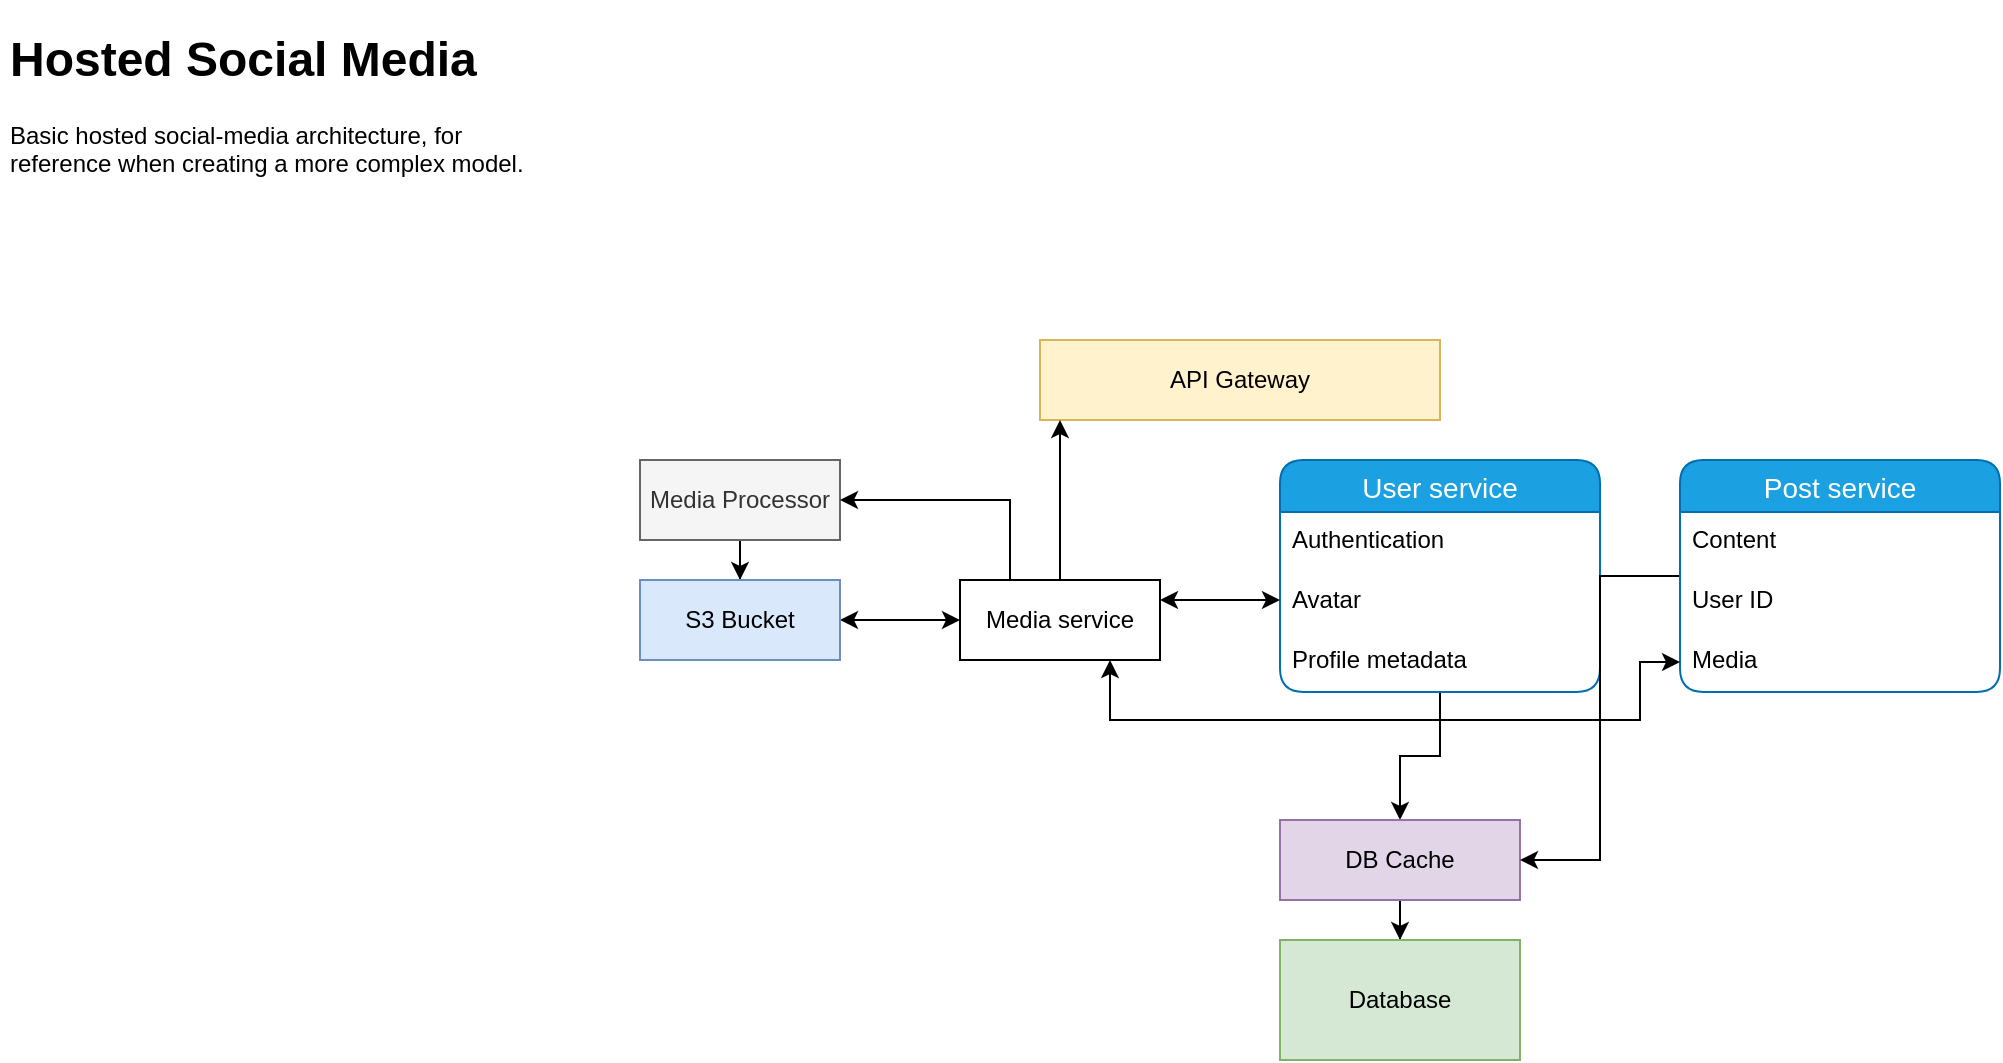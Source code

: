 <mxfile version="14.6.13" type="github">
  <diagram id="mL9w_366kzxKiF0mCm1G" name="Page-1">
    <mxGraphModel dx="983" dy="552" grid="1" gridSize="10" guides="1" tooltips="1" connect="1" arrows="1" fold="1" page="1" pageScale="1" pageWidth="1100" pageHeight="850" math="0" shadow="0">
      <root>
        <mxCell id="0" />
        <mxCell id="1" parent="0" />
        <mxCell id="jiQC90cPwVuRdfgTzNis-1" value="&lt;h1&gt;Hosted Social Media&lt;/h1&gt;&lt;p&gt;Basic hosted social-media architecture, for reference when creating a more complex model.&lt;/p&gt;" style="text;html=1;strokeColor=none;fillColor=none;spacing=5;spacingTop=-20;whiteSpace=wrap;overflow=hidden;rounded=0;" vertex="1" parent="1">
          <mxGeometry x="40" y="40" width="280" height="80" as="geometry" />
        </mxCell>
        <mxCell id="jiQC90cPwVuRdfgTzNis-6" value="API Gateway" style="whiteSpace=wrap;html=1;align=center;fillColor=#fff2cc;strokeColor=#d6b656;" vertex="1" parent="1">
          <mxGeometry x="560" y="200" width="200" height="40" as="geometry" />
        </mxCell>
        <mxCell id="jiQC90cPwVuRdfgTzNis-10" style="edgeStyle=orthogonalEdgeStyle;rounded=0;orthogonalLoop=1;jettySize=auto;html=1;entryX=0.5;entryY=0;entryDx=0;entryDy=0;" edge="1" parent="1" source="jiQC90cPwVuRdfgTzNis-7" target="jiQC90cPwVuRdfgTzNis-8">
          <mxGeometry relative="1" as="geometry" />
        </mxCell>
        <mxCell id="jiQC90cPwVuRdfgTzNis-7" value="Media Processor" style="whiteSpace=wrap;html=1;align=center;fillColor=#f5f5f5;strokeColor=#666666;fontColor=#333333;" vertex="1" parent="1">
          <mxGeometry x="360" y="260" width="100" height="40" as="geometry" />
        </mxCell>
        <mxCell id="jiQC90cPwVuRdfgTzNis-15" style="edgeStyle=orthogonalEdgeStyle;rounded=0;orthogonalLoop=1;jettySize=auto;html=1;exitX=1;exitY=0.5;exitDx=0;exitDy=0;startArrow=classic;startFill=1;" edge="1" parent="1" source="jiQC90cPwVuRdfgTzNis-8" target="jiQC90cPwVuRdfgTzNis-13">
          <mxGeometry relative="1" as="geometry">
            <mxPoint x="460" y="320" as="sourcePoint" />
            <mxPoint x="520" y="311" as="targetPoint" />
            <Array as="points">
              <mxPoint x="520" y="340" />
              <mxPoint x="520" y="340" />
            </Array>
          </mxGeometry>
        </mxCell>
        <mxCell id="jiQC90cPwVuRdfgTzNis-8" value="S3 Bucket" style="whiteSpace=wrap;html=1;align=center;fillColor=#dae8fc;strokeColor=#6c8ebf;" vertex="1" parent="1">
          <mxGeometry x="360" y="320" width="100" height="40" as="geometry" />
        </mxCell>
        <mxCell id="jiQC90cPwVuRdfgTzNis-17" style="edgeStyle=orthogonalEdgeStyle;rounded=0;orthogonalLoop=1;jettySize=auto;html=1;entryX=1;entryY=0.5;entryDx=0;entryDy=0;exitX=0.25;exitY=0;exitDx=0;exitDy=0;" edge="1" parent="1" source="jiQC90cPwVuRdfgTzNis-13" target="jiQC90cPwVuRdfgTzNis-7">
          <mxGeometry relative="1" as="geometry" />
        </mxCell>
        <mxCell id="jiQC90cPwVuRdfgTzNis-19" value="" style="edgeStyle=orthogonalEdgeStyle;rounded=0;orthogonalLoop=1;jettySize=auto;html=1;entryX=0.05;entryY=1;entryDx=0;entryDy=0;entryPerimeter=0;" edge="1" parent="1" source="jiQC90cPwVuRdfgTzNis-13" target="jiQC90cPwVuRdfgTzNis-6">
          <mxGeometry relative="1" as="geometry" />
        </mxCell>
        <mxCell id="jiQC90cPwVuRdfgTzNis-13" value="Media service" style="whiteSpace=wrap;html=1;align=center;" vertex="1" parent="1">
          <mxGeometry x="520" y="320" width="100" height="40" as="geometry" />
        </mxCell>
        <mxCell id="jiQC90cPwVuRdfgTzNis-30" style="edgeStyle=orthogonalEdgeStyle;rounded=0;orthogonalLoop=1;jettySize=auto;html=1;" edge="1" parent="1" source="jiQC90cPwVuRdfgTzNis-22" target="jiQC90cPwVuRdfgTzNis-27">
          <mxGeometry relative="1" as="geometry" />
        </mxCell>
        <mxCell id="jiQC90cPwVuRdfgTzNis-22" value="User service" style="swimlane;fontStyle=0;childLayout=stackLayout;horizontal=1;startSize=26;horizontalStack=0;resizeParent=1;resizeParentMax=0;resizeLast=0;collapsible=1;marginBottom=0;align=center;fontSize=14;rounded=1;swimlaneLine=1;glass=0;fillColor=#1ba1e2;strokeColor=#006EAF;fontColor=#ffffff;" vertex="1" parent="1">
          <mxGeometry x="680" y="260" width="160" height="116" as="geometry" />
        </mxCell>
        <mxCell id="jiQC90cPwVuRdfgTzNis-23" value="Authentication" style="text;strokeColor=none;fillColor=none;spacingLeft=4;spacingRight=4;overflow=hidden;rotatable=0;points=[[0,0.5],[1,0.5]];portConstraint=eastwest;fontSize=12;" vertex="1" parent="jiQC90cPwVuRdfgTzNis-22">
          <mxGeometry y="26" width="160" height="30" as="geometry" />
        </mxCell>
        <mxCell id="jiQC90cPwVuRdfgTzNis-24" value="Avatar" style="text;strokeColor=none;fillColor=none;spacingLeft=4;spacingRight=4;overflow=hidden;rotatable=0;points=[[0,0.5],[1,0.5]];portConstraint=eastwest;fontSize=12;" vertex="1" parent="jiQC90cPwVuRdfgTzNis-22">
          <mxGeometry y="56" width="160" height="30" as="geometry" />
        </mxCell>
        <mxCell id="jiQC90cPwVuRdfgTzNis-25" value="Profile metadata" style="text;strokeColor=none;fillColor=none;spacingLeft=4;spacingRight=4;overflow=hidden;rotatable=0;points=[[0,0.5],[1,0.5]];portConstraint=eastwest;fontSize=12;" vertex="1" parent="jiQC90cPwVuRdfgTzNis-22">
          <mxGeometry y="86" width="160" height="30" as="geometry" />
        </mxCell>
        <mxCell id="jiQC90cPwVuRdfgTzNis-26" style="edgeStyle=orthogonalEdgeStyle;rounded=0;orthogonalLoop=1;jettySize=auto;html=1;entryX=1;entryY=0.25;entryDx=0;entryDy=0;startArrow=classic;startFill=1;" edge="1" parent="1" source="jiQC90cPwVuRdfgTzNis-24" target="jiQC90cPwVuRdfgTzNis-13">
          <mxGeometry relative="1" as="geometry">
            <Array as="points">
              <mxPoint x="660" y="330" />
              <mxPoint x="660" y="330" />
            </Array>
          </mxGeometry>
        </mxCell>
        <mxCell id="jiQC90cPwVuRdfgTzNis-29" style="edgeStyle=orthogonalEdgeStyle;rounded=0;orthogonalLoop=1;jettySize=auto;html=1;" edge="1" parent="1" source="jiQC90cPwVuRdfgTzNis-27" target="jiQC90cPwVuRdfgTzNis-28">
          <mxGeometry relative="1" as="geometry" />
        </mxCell>
        <mxCell id="jiQC90cPwVuRdfgTzNis-27" value="DB Cache" style="whiteSpace=wrap;html=1;align=center;fillColor=#e1d5e7;strokeColor=#9673a6;" vertex="1" parent="1">
          <mxGeometry x="680" y="440" width="120" height="40" as="geometry" />
        </mxCell>
        <mxCell id="jiQC90cPwVuRdfgTzNis-28" value="Database" style="whiteSpace=wrap;html=1;align=center;fillColor=#d5e8d4;strokeColor=#82b366;" vertex="1" parent="1">
          <mxGeometry x="680" y="500" width="120" height="60" as="geometry" />
        </mxCell>
        <mxCell id="jiQC90cPwVuRdfgTzNis-35" style="edgeStyle=orthogonalEdgeStyle;rounded=0;orthogonalLoop=1;jettySize=auto;html=1;entryX=1;entryY=0.5;entryDx=0;entryDy=0;" edge="1" parent="1" source="jiQC90cPwVuRdfgTzNis-31" target="jiQC90cPwVuRdfgTzNis-27">
          <mxGeometry relative="1" as="geometry" />
        </mxCell>
        <mxCell id="jiQC90cPwVuRdfgTzNis-31" value="Post service" style="swimlane;fontStyle=0;childLayout=stackLayout;horizontal=1;startSize=26;horizontalStack=0;resizeParent=1;resizeParentMax=0;resizeLast=0;collapsible=1;marginBottom=0;align=center;fontSize=14;rounded=1;glass=0;fillColor=#1ba1e2;strokeColor=#006EAF;fontColor=#ffffff;" vertex="1" parent="1">
          <mxGeometry x="880" y="260" width="160" height="116" as="geometry" />
        </mxCell>
        <mxCell id="jiQC90cPwVuRdfgTzNis-32" value="Content" style="text;strokeColor=none;fillColor=none;spacingLeft=4;spacingRight=4;overflow=hidden;rotatable=0;points=[[0,0.5],[1,0.5]];portConstraint=eastwest;fontSize=12;" vertex="1" parent="jiQC90cPwVuRdfgTzNis-31">
          <mxGeometry y="26" width="160" height="30" as="geometry" />
        </mxCell>
        <mxCell id="jiQC90cPwVuRdfgTzNis-33" value="User ID" style="text;strokeColor=none;fillColor=none;spacingLeft=4;spacingRight=4;overflow=hidden;rotatable=0;points=[[0,0.5],[1,0.5]];portConstraint=eastwest;fontSize=12;" vertex="1" parent="jiQC90cPwVuRdfgTzNis-31">
          <mxGeometry y="56" width="160" height="30" as="geometry" />
        </mxCell>
        <mxCell id="jiQC90cPwVuRdfgTzNis-34" value="Media" style="text;strokeColor=none;fillColor=none;spacingLeft=4;spacingRight=4;overflow=hidden;rotatable=0;points=[[0,0.5],[1,0.5]];portConstraint=eastwest;fontSize=12;" vertex="1" parent="jiQC90cPwVuRdfgTzNis-31">
          <mxGeometry y="86" width="160" height="30" as="geometry" />
        </mxCell>
        <mxCell id="jiQC90cPwVuRdfgTzNis-36" style="edgeStyle=orthogonalEdgeStyle;rounded=0;orthogonalLoop=1;jettySize=auto;html=1;entryX=0.75;entryY=1;entryDx=0;entryDy=0;startArrow=classic;startFill=1;" edge="1" parent="1" source="jiQC90cPwVuRdfgTzNis-34" target="jiQC90cPwVuRdfgTzNis-13">
          <mxGeometry relative="1" as="geometry">
            <Array as="points">
              <mxPoint x="860" y="361" />
              <mxPoint x="860" y="390" />
              <mxPoint x="595" y="390" />
            </Array>
          </mxGeometry>
        </mxCell>
      </root>
    </mxGraphModel>
  </diagram>
</mxfile>
